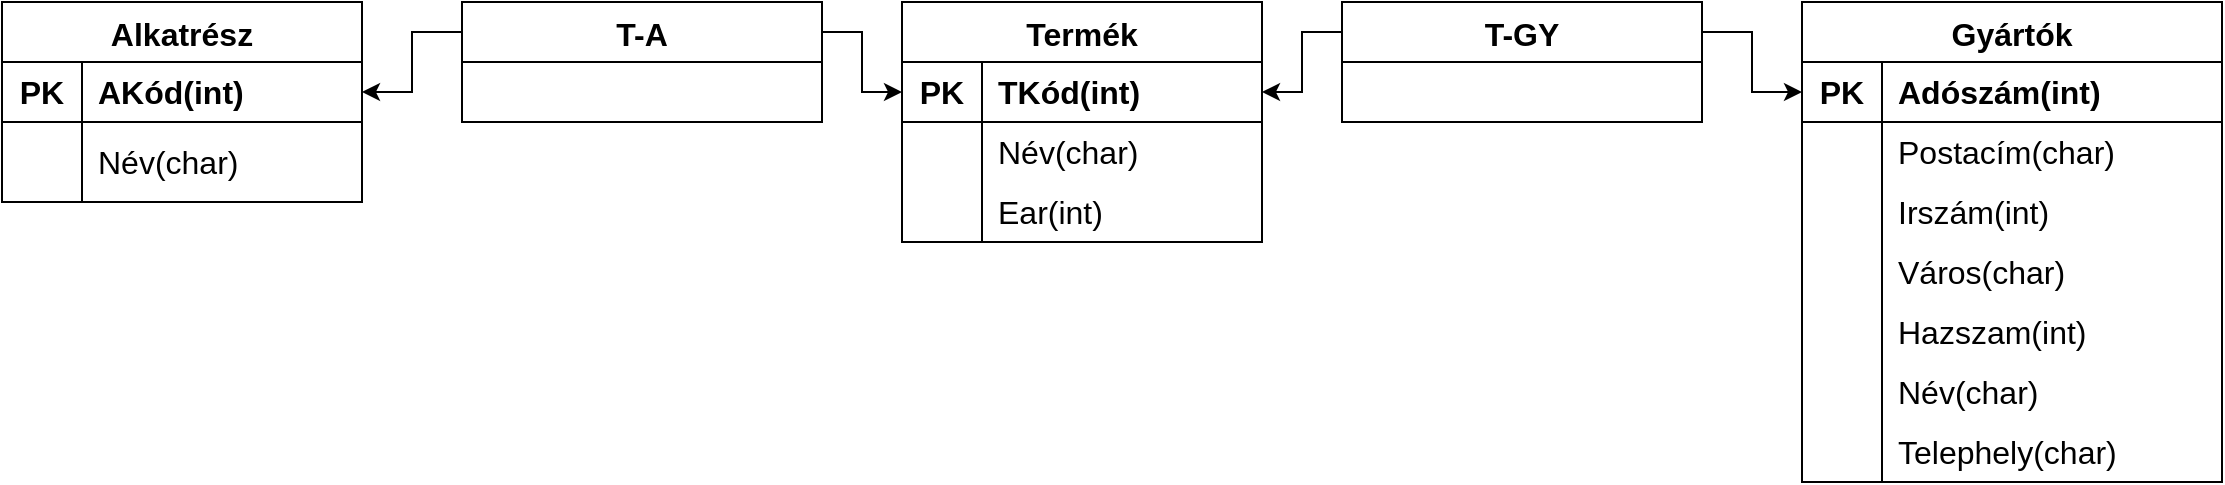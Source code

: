 <mxfile version="26.2.14">
  <diagram name="1 oldal" id="ovomRZJKAWbu_5IcNwnt">
    <mxGraphModel dx="1869" dy="563" grid="1" gridSize="10" guides="1" tooltips="1" connect="1" arrows="1" fold="1" page="1" pageScale="1" pageWidth="827" pageHeight="1169" math="0" shadow="0">
      <root>
        <mxCell id="0" />
        <mxCell id="1" parent="0" />
        <mxCell id="rXtAuUoKxs_X-cn_GSqV-1" value="Alkatrész" style="shape=table;startSize=30;container=1;collapsible=0;childLayout=tableLayout;fixedRows=1;rowLines=0;fontStyle=1;strokeColor=default;fontSize=16;" parent="1" vertex="1">
          <mxGeometry x="-520" y="360" width="180" height="100" as="geometry" />
        </mxCell>
        <mxCell id="rXtAuUoKxs_X-cn_GSqV-2" value="" style="shape=tableRow;horizontal=0;startSize=0;swimlaneHead=0;swimlaneBody=0;top=0;left=0;bottom=0;right=0;collapsible=0;dropTarget=0;fillColor=none;points=[[0,0.5],[1,0.5]];portConstraint=eastwest;strokeColor=inherit;fontSize=16;" parent="rXtAuUoKxs_X-cn_GSqV-1" vertex="1">
          <mxGeometry y="30" width="180" height="30" as="geometry" />
        </mxCell>
        <mxCell id="rXtAuUoKxs_X-cn_GSqV-3" value="PK" style="shape=partialRectangle;html=1;whiteSpace=wrap;connectable=0;fillColor=none;top=0;left=0;bottom=1;right=0;overflow=hidden;pointerEvents=1;strokeColor=inherit;fontSize=16;fontStyle=1" parent="rXtAuUoKxs_X-cn_GSqV-2" vertex="1">
          <mxGeometry width="40" height="30" as="geometry">
            <mxRectangle width="40" height="30" as="alternateBounds" />
          </mxGeometry>
        </mxCell>
        <mxCell id="rXtAuUoKxs_X-cn_GSqV-4" value="&lt;div&gt;AKód(int)&lt;/div&gt;" style="shape=partialRectangle;html=1;whiteSpace=wrap;connectable=0;fillColor=none;top=0;left=0;bottom=1;right=0;align=left;spacingLeft=6;overflow=hidden;strokeColor=inherit;fontSize=16;fontStyle=1" parent="rXtAuUoKxs_X-cn_GSqV-2" vertex="1">
          <mxGeometry x="40" width="140" height="30" as="geometry">
            <mxRectangle width="140" height="30" as="alternateBounds" />
          </mxGeometry>
        </mxCell>
        <mxCell id="rXtAuUoKxs_X-cn_GSqV-5" value="" style="shape=tableRow;horizontal=0;startSize=0;swimlaneHead=0;swimlaneBody=0;top=0;left=0;bottom=0;right=0;collapsible=0;dropTarget=0;fillColor=none;points=[[0,0.5],[1,0.5]];portConstraint=eastwest;strokeColor=inherit;fontSize=16;" parent="rXtAuUoKxs_X-cn_GSqV-1" vertex="1">
          <mxGeometry y="60" width="180" height="40" as="geometry" />
        </mxCell>
        <mxCell id="rXtAuUoKxs_X-cn_GSqV-6" value="" style="shape=partialRectangle;html=1;whiteSpace=wrap;connectable=0;fillColor=none;top=0;left=0;bottom=0;right=0;overflow=hidden;strokeColor=inherit;fontSize=16;" parent="rXtAuUoKxs_X-cn_GSqV-5" vertex="1">
          <mxGeometry width="40" height="40" as="geometry">
            <mxRectangle width="40" height="40" as="alternateBounds" />
          </mxGeometry>
        </mxCell>
        <mxCell id="rXtAuUoKxs_X-cn_GSqV-7" value="Név(char)" style="shape=partialRectangle;html=1;whiteSpace=wrap;connectable=0;fillColor=none;top=0;left=0;bottom=0;right=0;align=left;spacingLeft=6;overflow=hidden;strokeColor=inherit;fontSize=16;" parent="rXtAuUoKxs_X-cn_GSqV-5" vertex="1">
          <mxGeometry x="40" width="140" height="40" as="geometry">
            <mxRectangle width="140" height="40" as="alternateBounds" />
          </mxGeometry>
        </mxCell>
        <mxCell id="rXtAuUoKxs_X-cn_GSqV-59" style="edgeStyle=orthogonalEdgeStyle;rounded=0;orthogonalLoop=1;jettySize=auto;html=1;exitX=1;exitY=0.25;exitDx=0;exitDy=0;entryX=0;entryY=0.5;entryDx=0;entryDy=0;" parent="1" source="rXtAuUoKxs_X-cn_GSqV-11" target="rXtAuUoKxs_X-cn_GSqV-19" edge="1">
          <mxGeometry relative="1" as="geometry" />
        </mxCell>
        <mxCell id="rXtAuUoKxs_X-cn_GSqV-60" style="edgeStyle=orthogonalEdgeStyle;rounded=0;orthogonalLoop=1;jettySize=auto;html=1;exitX=0;exitY=0.25;exitDx=0;exitDy=0;entryX=1;entryY=0.5;entryDx=0;entryDy=0;" parent="1" source="rXtAuUoKxs_X-cn_GSqV-11" target="rXtAuUoKxs_X-cn_GSqV-2" edge="1">
          <mxGeometry relative="1" as="geometry" />
        </mxCell>
        <mxCell id="rXtAuUoKxs_X-cn_GSqV-11" value="T-A" style="shape=table;startSize=30;container=1;collapsible=0;childLayout=tableLayout;fixedRows=1;rowLines=0;fontStyle=1;strokeColor=default;fontSize=16;" parent="1" vertex="1">
          <mxGeometry x="-290" y="360" width="180.0" height="60" as="geometry" />
        </mxCell>
        <mxCell id="rXtAuUoKxs_X-cn_GSqV-12" value="" style="shape=tableRow;horizontal=0;startSize=0;swimlaneHead=0;swimlaneBody=0;top=0;left=0;bottom=0;right=0;collapsible=0;dropTarget=0;fillColor=none;points=[[0,0.5],[1,0.5]];portConstraint=eastwest;strokeColor=inherit;fontSize=16;" parent="rXtAuUoKxs_X-cn_GSqV-11" vertex="1">
          <mxGeometry y="30" width="180.0" height="30" as="geometry" />
        </mxCell>
        <mxCell id="rXtAuUoKxs_X-cn_GSqV-13" value="" style="shape=partialRectangle;html=1;whiteSpace=wrap;connectable=0;fillColor=none;top=0;left=0;bottom=1;right=0;overflow=hidden;pointerEvents=1;strokeColor=inherit;fontSize=16;fontStyle=1;cloneable=0;rowspan=1;colspan=2;" parent="rXtAuUoKxs_X-cn_GSqV-12" vertex="1">
          <mxGeometry width="180" height="30" as="geometry">
            <mxRectangle width="40" height="30" as="alternateBounds" />
          </mxGeometry>
        </mxCell>
        <mxCell id="rXtAuUoKxs_X-cn_GSqV-14" value="" style="shape=partialRectangle;html=1;whiteSpace=wrap;connectable=0;fillColor=none;top=0;left=0;bottom=1;right=0;align=left;spacingLeft=6;overflow=hidden;strokeColor=inherit;fontSize=16;fontStyle=1" parent="rXtAuUoKxs_X-cn_GSqV-12" vertex="1" visible="0">
          <mxGeometry x="40" width="140" height="30" as="geometry">
            <mxRectangle width="140" height="30" as="alternateBounds" />
          </mxGeometry>
        </mxCell>
        <mxCell id="rXtAuUoKxs_X-cn_GSqV-18" value="Termék" style="shape=table;startSize=30;container=1;collapsible=0;childLayout=tableLayout;fixedRows=1;rowLines=0;fontStyle=1;strokeColor=default;fontSize=16;" parent="1" vertex="1">
          <mxGeometry x="-70" y="360" width="180.0" height="120" as="geometry" />
        </mxCell>
        <mxCell id="rXtAuUoKxs_X-cn_GSqV-19" value="" style="shape=tableRow;horizontal=0;startSize=0;swimlaneHead=0;swimlaneBody=0;top=0;left=0;bottom=0;right=0;collapsible=0;dropTarget=0;fillColor=none;points=[[0,0.5],[1,0.5]];portConstraint=eastwest;strokeColor=inherit;fontSize=16;" parent="rXtAuUoKxs_X-cn_GSqV-18" vertex="1">
          <mxGeometry y="30" width="180.0" height="30" as="geometry" />
        </mxCell>
        <mxCell id="rXtAuUoKxs_X-cn_GSqV-20" value="PK" style="shape=partialRectangle;html=1;whiteSpace=wrap;connectable=0;fillColor=none;top=0;left=0;bottom=1;right=0;overflow=hidden;pointerEvents=1;strokeColor=inherit;fontSize=16;fontStyle=1;cloneable=0;" parent="rXtAuUoKxs_X-cn_GSqV-19" vertex="1">
          <mxGeometry width="40" height="30" as="geometry">
            <mxRectangle width="40" height="30" as="alternateBounds" />
          </mxGeometry>
        </mxCell>
        <mxCell id="rXtAuUoKxs_X-cn_GSqV-21" value="&lt;div&gt;TKód(int)&lt;/div&gt;" style="shape=partialRectangle;html=1;whiteSpace=wrap;connectable=0;fillColor=none;top=0;left=0;bottom=1;right=0;align=left;spacingLeft=6;overflow=hidden;strokeColor=inherit;fontSize=16;fontStyle=1" parent="rXtAuUoKxs_X-cn_GSqV-19" vertex="1">
          <mxGeometry x="40" width="140" height="30" as="geometry">
            <mxRectangle width="140" height="30" as="alternateBounds" />
          </mxGeometry>
        </mxCell>
        <mxCell id="rXtAuUoKxs_X-cn_GSqV-22" style="shape=tableRow;horizontal=0;startSize=0;swimlaneHead=0;swimlaneBody=0;top=0;left=0;bottom=0;right=0;collapsible=0;dropTarget=0;fillColor=none;points=[[0,0.5],[1,0.5]];portConstraint=eastwest;strokeColor=inherit;fontSize=16;" parent="rXtAuUoKxs_X-cn_GSqV-18" vertex="1">
          <mxGeometry y="60" width="180.0" height="30" as="geometry" />
        </mxCell>
        <mxCell id="rXtAuUoKxs_X-cn_GSqV-23" style="shape=partialRectangle;html=1;whiteSpace=wrap;connectable=0;fillColor=none;top=0;left=0;bottom=1;right=0;overflow=hidden;pointerEvents=1;strokeColor=inherit;fontSize=16;fontStyle=1;cloneable=0;rowspan=2;colspan=1;" parent="rXtAuUoKxs_X-cn_GSqV-22" vertex="1">
          <mxGeometry width="40" height="60" as="geometry">
            <mxRectangle width="40" height="30" as="alternateBounds" />
          </mxGeometry>
        </mxCell>
        <mxCell id="rXtAuUoKxs_X-cn_GSqV-24" value="Név(char)" style="shape=partialRectangle;html=1;whiteSpace=wrap;connectable=0;fillColor=none;top=0;left=0;bottom=0;right=0;align=left;spacingLeft=6;overflow=hidden;strokeColor=inherit;fontSize=16;fontStyle=0" parent="rXtAuUoKxs_X-cn_GSqV-22" vertex="1">
          <mxGeometry x="40" width="140" height="30" as="geometry">
            <mxRectangle width="140" height="30" as="alternateBounds" />
          </mxGeometry>
        </mxCell>
        <mxCell id="rXtAuUoKxs_X-cn_GSqV-25" style="shape=tableRow;horizontal=0;startSize=0;swimlaneHead=0;swimlaneBody=0;top=0;left=0;bottom=0;right=0;collapsible=0;dropTarget=0;fillColor=none;points=[[0,0.5],[1,0.5]];portConstraint=eastwest;strokeColor=inherit;fontSize=16;" parent="rXtAuUoKxs_X-cn_GSqV-18" vertex="1">
          <mxGeometry y="90" width="180.0" height="30" as="geometry" />
        </mxCell>
        <mxCell id="rXtAuUoKxs_X-cn_GSqV-26" style="shape=partialRectangle;html=1;whiteSpace=wrap;connectable=0;fillColor=none;top=0;left=0;bottom=1;right=0;overflow=hidden;pointerEvents=1;strokeColor=inherit;fontSize=16;fontStyle=1;cloneable=0;" parent="rXtAuUoKxs_X-cn_GSqV-25" vertex="1" visible="0">
          <mxGeometry width="40" height="30" as="geometry">
            <mxRectangle width="40" height="30" as="alternateBounds" />
          </mxGeometry>
        </mxCell>
        <mxCell id="rXtAuUoKxs_X-cn_GSqV-27" value="Ear(int)" style="shape=partialRectangle;html=1;whiteSpace=wrap;connectable=0;fillColor=none;top=0;left=0;bottom=1;right=0;align=left;spacingLeft=6;overflow=hidden;strokeColor=inherit;fontSize=16;fontStyle=0" parent="rXtAuUoKxs_X-cn_GSqV-25" vertex="1">
          <mxGeometry x="40" width="140" height="30" as="geometry">
            <mxRectangle width="140" height="30" as="alternateBounds" />
          </mxGeometry>
        </mxCell>
        <mxCell id="rXtAuUoKxs_X-cn_GSqV-57" style="edgeStyle=orthogonalEdgeStyle;rounded=0;orthogonalLoop=1;jettySize=auto;html=1;exitX=1;exitY=0.25;exitDx=0;exitDy=0;entryX=0;entryY=0.5;entryDx=0;entryDy=0;" parent="1" source="rXtAuUoKxs_X-cn_GSqV-28" target="rXtAuUoKxs_X-cn_GSqV-33" edge="1">
          <mxGeometry relative="1" as="geometry" />
        </mxCell>
        <mxCell id="rXtAuUoKxs_X-cn_GSqV-58" style="edgeStyle=orthogonalEdgeStyle;rounded=0;orthogonalLoop=1;jettySize=auto;html=1;exitX=0;exitY=0.25;exitDx=0;exitDy=0;entryX=1;entryY=0.5;entryDx=0;entryDy=0;" parent="1" source="rXtAuUoKxs_X-cn_GSqV-28" target="rXtAuUoKxs_X-cn_GSqV-19" edge="1">
          <mxGeometry relative="1" as="geometry" />
        </mxCell>
        <mxCell id="rXtAuUoKxs_X-cn_GSqV-28" value="T-GY" style="shape=table;startSize=30;container=1;collapsible=0;childLayout=tableLayout;fixedRows=1;rowLines=0;fontStyle=1;strokeColor=default;fontSize=16;" parent="1" vertex="1">
          <mxGeometry x="150" y="360" width="180.0" height="60" as="geometry" />
        </mxCell>
        <mxCell id="rXtAuUoKxs_X-cn_GSqV-29" value="" style="shape=tableRow;horizontal=0;startSize=0;swimlaneHead=0;swimlaneBody=0;top=0;left=0;bottom=0;right=0;collapsible=0;dropTarget=0;fillColor=none;points=[[0,0.5],[1,0.5]];portConstraint=eastwest;strokeColor=inherit;fontSize=16;" parent="rXtAuUoKxs_X-cn_GSqV-28" vertex="1">
          <mxGeometry y="30" width="180.0" height="30" as="geometry" />
        </mxCell>
        <mxCell id="rXtAuUoKxs_X-cn_GSqV-30" value="" style="shape=partialRectangle;html=1;whiteSpace=wrap;connectable=0;fillColor=none;top=0;left=0;bottom=1;right=0;overflow=hidden;pointerEvents=1;strokeColor=inherit;fontSize=16;fontStyle=1;cloneable=0;rowspan=1;colspan=2;" parent="rXtAuUoKxs_X-cn_GSqV-29" vertex="1">
          <mxGeometry width="180" height="30" as="geometry">
            <mxRectangle width="40" height="30" as="alternateBounds" />
          </mxGeometry>
        </mxCell>
        <mxCell id="rXtAuUoKxs_X-cn_GSqV-31" value="" style="shape=partialRectangle;html=1;whiteSpace=wrap;connectable=0;fillColor=none;top=0;left=0;bottom=1;right=0;align=left;spacingLeft=6;overflow=hidden;strokeColor=inherit;fontSize=16;fontStyle=1" parent="rXtAuUoKxs_X-cn_GSqV-29" vertex="1" visible="0">
          <mxGeometry x="40" width="140" height="30" as="geometry">
            <mxRectangle width="140" height="30" as="alternateBounds" />
          </mxGeometry>
        </mxCell>
        <mxCell id="rXtAuUoKxs_X-cn_GSqV-32" value="Gyártók" style="shape=table;startSize=30;container=1;collapsible=0;childLayout=tableLayout;fixedRows=1;rowLines=0;fontStyle=1;strokeColor=default;fontSize=16;" parent="1" vertex="1">
          <mxGeometry x="380" y="360" width="210.0" height="240" as="geometry" />
        </mxCell>
        <mxCell id="rXtAuUoKxs_X-cn_GSqV-33" value="" style="shape=tableRow;horizontal=0;startSize=0;swimlaneHead=0;swimlaneBody=0;top=0;left=0;bottom=0;right=0;collapsible=0;dropTarget=0;fillColor=none;points=[[0,0.5],[1,0.5]];portConstraint=eastwest;strokeColor=inherit;fontSize=16;" parent="rXtAuUoKxs_X-cn_GSqV-32" vertex="1">
          <mxGeometry y="30" width="210.0" height="30" as="geometry" />
        </mxCell>
        <mxCell id="rXtAuUoKxs_X-cn_GSqV-34" value="PK" style="shape=partialRectangle;html=1;whiteSpace=wrap;connectable=0;fillColor=none;top=0;left=0;bottom=1;right=0;overflow=hidden;pointerEvents=1;strokeColor=inherit;fontSize=16;fontStyle=1;cloneable=0;" parent="rXtAuUoKxs_X-cn_GSqV-33" vertex="1">
          <mxGeometry width="40" height="30" as="geometry">
            <mxRectangle width="40" height="30" as="alternateBounds" />
          </mxGeometry>
        </mxCell>
        <mxCell id="rXtAuUoKxs_X-cn_GSqV-35" value="Adószám(int)" style="shape=partialRectangle;html=1;whiteSpace=wrap;connectable=0;fillColor=none;top=0;left=0;bottom=1;right=0;align=left;spacingLeft=6;overflow=hidden;strokeColor=inherit;fontSize=16;fontStyle=1" parent="rXtAuUoKxs_X-cn_GSqV-33" vertex="1">
          <mxGeometry x="40" width="170" height="30" as="geometry">
            <mxRectangle width="170" height="30" as="alternateBounds" />
          </mxGeometry>
        </mxCell>
        <mxCell id="rXtAuUoKxs_X-cn_GSqV-39" style="shape=tableRow;horizontal=0;startSize=0;swimlaneHead=0;swimlaneBody=0;top=0;left=0;bottom=0;right=0;collapsible=0;dropTarget=0;fillColor=none;points=[[0,0.5],[1,0.5]];portConstraint=eastwest;strokeColor=inherit;fontSize=16;" parent="rXtAuUoKxs_X-cn_GSqV-32" vertex="1">
          <mxGeometry y="60" width="210.0" height="30" as="geometry" />
        </mxCell>
        <mxCell id="rXtAuUoKxs_X-cn_GSqV-40" style="shape=partialRectangle;html=1;whiteSpace=wrap;connectable=0;fillColor=none;top=0;left=0;bottom=1;right=0;overflow=hidden;pointerEvents=1;strokeColor=inherit;fontSize=16;fontStyle=1;cloneable=0;rowspan=6;colspan=1;" parent="rXtAuUoKxs_X-cn_GSqV-39" vertex="1">
          <mxGeometry width="40" height="180" as="geometry">
            <mxRectangle width="40" height="30" as="alternateBounds" />
          </mxGeometry>
        </mxCell>
        <mxCell id="rXtAuUoKxs_X-cn_GSqV-41" value="Postacím(char)" style="shape=partialRectangle;html=1;whiteSpace=wrap;connectable=0;fillColor=none;top=0;left=0;bottom=0;right=0;align=left;spacingLeft=6;overflow=hidden;strokeColor=inherit;fontSize=16;fontStyle=0" parent="rXtAuUoKxs_X-cn_GSqV-39" vertex="1">
          <mxGeometry x="40" width="170" height="30" as="geometry">
            <mxRectangle width="170" height="30" as="alternateBounds" />
          </mxGeometry>
        </mxCell>
        <mxCell id="rXtAuUoKxs_X-cn_GSqV-42" style="shape=tableRow;horizontal=0;startSize=0;swimlaneHead=0;swimlaneBody=0;top=0;left=0;bottom=0;right=0;collapsible=0;dropTarget=0;fillColor=none;points=[[0,0.5],[1,0.5]];portConstraint=eastwest;strokeColor=inherit;fontSize=16;" parent="rXtAuUoKxs_X-cn_GSqV-32" vertex="1">
          <mxGeometry y="90" width="210.0" height="30" as="geometry" />
        </mxCell>
        <mxCell id="rXtAuUoKxs_X-cn_GSqV-43" style="shape=partialRectangle;html=1;whiteSpace=wrap;connectable=0;fillColor=none;top=0;left=0;bottom=1;right=0;overflow=hidden;pointerEvents=1;strokeColor=inherit;fontSize=16;fontStyle=1;cloneable=0;" parent="rXtAuUoKxs_X-cn_GSqV-42" vertex="1" visible="0">
          <mxGeometry width="40" height="30" as="geometry">
            <mxRectangle width="40" height="30" as="alternateBounds" />
          </mxGeometry>
        </mxCell>
        <mxCell id="rXtAuUoKxs_X-cn_GSqV-44" value="Irszám(int)" style="shape=partialRectangle;html=1;whiteSpace=wrap;connectable=0;fillColor=none;top=0;left=0;bottom=0;right=0;align=left;spacingLeft=6;overflow=hidden;strokeColor=inherit;fontSize=16;fontStyle=0" parent="rXtAuUoKxs_X-cn_GSqV-42" vertex="1">
          <mxGeometry x="40" width="170" height="30" as="geometry">
            <mxRectangle width="170" height="30" as="alternateBounds" />
          </mxGeometry>
        </mxCell>
        <mxCell id="rXtAuUoKxs_X-cn_GSqV-45" style="shape=tableRow;horizontal=0;startSize=0;swimlaneHead=0;swimlaneBody=0;top=0;left=0;bottom=0;right=0;collapsible=0;dropTarget=0;fillColor=none;points=[[0,0.5],[1,0.5]];portConstraint=eastwest;strokeColor=inherit;fontSize=16;" parent="rXtAuUoKxs_X-cn_GSqV-32" vertex="1">
          <mxGeometry y="120" width="210.0" height="30" as="geometry" />
        </mxCell>
        <mxCell id="rXtAuUoKxs_X-cn_GSqV-46" style="shape=partialRectangle;html=1;whiteSpace=wrap;connectable=0;fillColor=none;top=0;left=0;bottom=1;right=0;overflow=hidden;pointerEvents=1;strokeColor=inherit;fontSize=16;fontStyle=1;cloneable=0;" parent="rXtAuUoKxs_X-cn_GSqV-45" vertex="1" visible="0">
          <mxGeometry width="40" height="30" as="geometry">
            <mxRectangle width="40" height="30" as="alternateBounds" />
          </mxGeometry>
        </mxCell>
        <mxCell id="rXtAuUoKxs_X-cn_GSqV-47" value="Város(char)" style="shape=partialRectangle;html=1;whiteSpace=wrap;connectable=0;fillColor=none;top=0;left=0;bottom=0;right=0;align=left;spacingLeft=6;overflow=hidden;strokeColor=inherit;fontSize=16;fontStyle=0" parent="rXtAuUoKxs_X-cn_GSqV-45" vertex="1">
          <mxGeometry x="40" width="170" height="30" as="geometry">
            <mxRectangle width="170" height="30" as="alternateBounds" />
          </mxGeometry>
        </mxCell>
        <mxCell id="rXtAuUoKxs_X-cn_GSqV-48" style="shape=tableRow;horizontal=0;startSize=0;swimlaneHead=0;swimlaneBody=0;top=0;left=0;bottom=0;right=0;collapsible=0;dropTarget=0;fillColor=none;points=[[0,0.5],[1,0.5]];portConstraint=eastwest;strokeColor=inherit;fontSize=16;" parent="rXtAuUoKxs_X-cn_GSqV-32" vertex="1">
          <mxGeometry y="150" width="210.0" height="30" as="geometry" />
        </mxCell>
        <mxCell id="rXtAuUoKxs_X-cn_GSqV-49" style="shape=partialRectangle;html=1;whiteSpace=wrap;connectable=0;fillColor=none;top=0;left=0;bottom=1;right=0;overflow=hidden;pointerEvents=1;strokeColor=inherit;fontSize=16;fontStyle=1;cloneable=0;" parent="rXtAuUoKxs_X-cn_GSqV-48" vertex="1" visible="0">
          <mxGeometry width="40" height="30" as="geometry">
            <mxRectangle width="40" height="30" as="alternateBounds" />
          </mxGeometry>
        </mxCell>
        <mxCell id="rXtAuUoKxs_X-cn_GSqV-50" value="Hazszam(int)" style="shape=partialRectangle;html=1;whiteSpace=wrap;connectable=0;fillColor=none;top=0;left=0;bottom=0;right=0;align=left;spacingLeft=6;overflow=hidden;strokeColor=inherit;fontSize=16;fontStyle=0" parent="rXtAuUoKxs_X-cn_GSqV-48" vertex="1">
          <mxGeometry x="40" width="170" height="30" as="geometry">
            <mxRectangle width="170" height="30" as="alternateBounds" />
          </mxGeometry>
        </mxCell>
        <mxCell id="rXtAuUoKxs_X-cn_GSqV-51" style="shape=tableRow;horizontal=0;startSize=0;swimlaneHead=0;swimlaneBody=0;top=0;left=0;bottom=0;right=0;collapsible=0;dropTarget=0;fillColor=none;points=[[0,0.5],[1,0.5]];portConstraint=eastwest;strokeColor=inherit;fontSize=16;" parent="rXtAuUoKxs_X-cn_GSqV-32" vertex="1">
          <mxGeometry y="180" width="210.0" height="30" as="geometry" />
        </mxCell>
        <mxCell id="rXtAuUoKxs_X-cn_GSqV-52" style="shape=partialRectangle;html=1;whiteSpace=wrap;connectable=0;fillColor=none;top=0;left=0;bottom=1;right=0;overflow=hidden;pointerEvents=1;strokeColor=inherit;fontSize=16;fontStyle=1;cloneable=0;" parent="rXtAuUoKxs_X-cn_GSqV-51" vertex="1" visible="0">
          <mxGeometry width="40" height="30" as="geometry">
            <mxRectangle width="40" height="30" as="alternateBounds" />
          </mxGeometry>
        </mxCell>
        <mxCell id="rXtAuUoKxs_X-cn_GSqV-53" value="Név(char)" style="shape=partialRectangle;html=1;whiteSpace=wrap;connectable=0;fillColor=none;top=0;left=0;bottom=0;right=0;align=left;spacingLeft=6;overflow=hidden;strokeColor=inherit;fontSize=16;fontStyle=0" parent="rXtAuUoKxs_X-cn_GSqV-51" vertex="1">
          <mxGeometry x="40" width="170" height="30" as="geometry">
            <mxRectangle width="170" height="30" as="alternateBounds" />
          </mxGeometry>
        </mxCell>
        <mxCell id="rXtAuUoKxs_X-cn_GSqV-54" style="shape=tableRow;horizontal=0;startSize=0;swimlaneHead=0;swimlaneBody=0;top=0;left=0;bottom=0;right=0;collapsible=0;dropTarget=0;fillColor=none;points=[[0,0.5],[1,0.5]];portConstraint=eastwest;strokeColor=inherit;fontSize=16;" parent="rXtAuUoKxs_X-cn_GSqV-32" vertex="1">
          <mxGeometry y="210" width="210.0" height="30" as="geometry" />
        </mxCell>
        <mxCell id="rXtAuUoKxs_X-cn_GSqV-55" style="shape=partialRectangle;html=1;whiteSpace=wrap;connectable=0;fillColor=none;top=0;left=0;bottom=1;right=0;overflow=hidden;pointerEvents=1;strokeColor=inherit;fontSize=16;fontStyle=1;cloneable=0;" parent="rXtAuUoKxs_X-cn_GSqV-54" vertex="1" visible="0">
          <mxGeometry width="40" height="30" as="geometry">
            <mxRectangle width="40" height="30" as="alternateBounds" />
          </mxGeometry>
        </mxCell>
        <mxCell id="rXtAuUoKxs_X-cn_GSqV-56" value="Telephely(char)" style="shape=partialRectangle;html=1;whiteSpace=wrap;connectable=0;fillColor=none;top=0;left=0;bottom=1;right=0;align=left;spacingLeft=6;overflow=hidden;strokeColor=inherit;fontSize=16;fontStyle=0" parent="rXtAuUoKxs_X-cn_GSqV-54" vertex="1">
          <mxGeometry x="40" width="170" height="30" as="geometry">
            <mxRectangle width="170" height="30" as="alternateBounds" />
          </mxGeometry>
        </mxCell>
      </root>
    </mxGraphModel>
  </diagram>
</mxfile>

